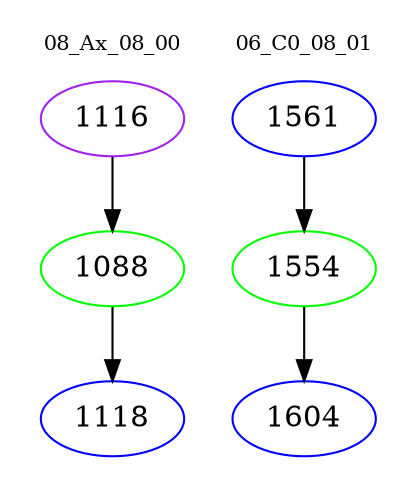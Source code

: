 digraph{
subgraph cluster_0 {
color = white
label = "08_Ax_08_00";
fontsize=10;
T0_1116 [label="1116", color="purple"]
T0_1116 -> T0_1088 [color="black"]
T0_1088 [label="1088", color="green"]
T0_1088 -> T0_1118 [color="black"]
T0_1118 [label="1118", color="blue"]
}
subgraph cluster_1 {
color = white
label = "06_C0_08_01";
fontsize=10;
T1_1561 [label="1561", color="blue"]
T1_1561 -> T1_1554 [color="black"]
T1_1554 [label="1554", color="green"]
T1_1554 -> T1_1604 [color="black"]
T1_1604 [label="1604", color="blue"]
}
}
